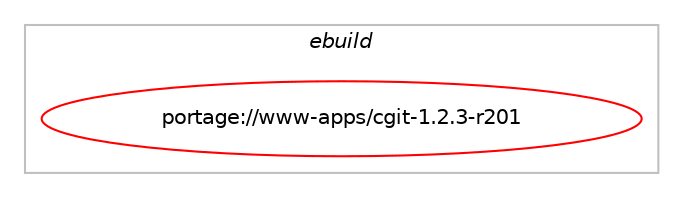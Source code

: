 digraph prolog {

# *************
# Graph options
# *************

newrank=true;
concentrate=true;
compound=true;
graph [rankdir=LR,fontname=Helvetica,fontsize=10,ranksep=1.5];#, ranksep=2.5, nodesep=0.2];
edge  [arrowhead=vee];
node  [fontname=Helvetica,fontsize=10];

# **********
# The ebuild
# **********

subgraph cluster_leftcol {
color=gray;
label=<<i>ebuild</i>>;
id [label="portage://www-apps/cgit-1.2.3-r201", color=red, width=4, href="../www-apps/cgit-1.2.3-r201.svg"];
}

# ****************
# The dependencies
# ****************

subgraph cluster_midcol {
color=gray;
label=<<i>dependencies</i>>;
subgraph cluster_compile {
fillcolor="#eeeeee";
style=filled;
label=<<i>compile</i>>;
# *** BEGIN UNKNOWN DEPENDENCY TYPE (TODO) ***
# id -> equal(use_conditional_group(positive,highlight,portage://www-apps/cgit-1.2.3-r201,[use_conditional_group(positive,python_single_target_python3_10,portage://www-apps/cgit-1.2.3-r201,[package_dependency(portage://www-apps/cgit-1.2.3-r201,install,no,dev-python,pygments,none,[,,],[],[use(enable(python_targets_python3_10),negative)])]),use_conditional_group(positive,python_single_target_python3_11,portage://www-apps/cgit-1.2.3-r201,[package_dependency(portage://www-apps/cgit-1.2.3-r201,install,no,dev-python,pygments,none,[,,],[],[use(enable(python_targets_python3_11),negative)])])]))
# *** END UNKNOWN DEPENDENCY TYPE (TODO) ***

# *** BEGIN UNKNOWN DEPENDENCY TYPE (TODO) ***
# id -> equal(use_conditional_group(positive,lua,portage://www-apps/cgit-1.2.3-r201,[use_conditional_group(positive,lua_single_target_luajit,portage://www-apps/cgit-1.2.3-r201,[package_dependency(portage://www-apps/cgit-1.2.3-r201,install,no,dev-lang,luajit,none,[,,],any_same_slot,[])]),use_conditional_group(positive,lua_single_target_lua5-1,portage://www-apps/cgit-1.2.3-r201,[package_dependency(portage://www-apps/cgit-1.2.3-r201,install,no,dev-lang,lua,none,[,,],[slot(5.1)],[])])]))
# *** END UNKNOWN DEPENDENCY TYPE (TODO) ***

# *** BEGIN UNKNOWN DEPENDENCY TYPE (TODO) ***
# id -> equal(use_conditional_group(positive,python_single_target_python3_10,portage://www-apps/cgit-1.2.3-r201,[package_dependency(portage://www-apps/cgit-1.2.3-r201,install,no,dev-lang,python,none,[,,],[slot(3.10)],[])]))
# *** END UNKNOWN DEPENDENCY TYPE (TODO) ***

# *** BEGIN UNKNOWN DEPENDENCY TYPE (TODO) ***
# id -> equal(use_conditional_group(positive,python_single_target_python3_11,portage://www-apps/cgit-1.2.3-r201,[package_dependency(portage://www-apps/cgit-1.2.3-r201,install,no,dev-lang,python,none,[,,],[slot(3.11)],[])]))
# *** END UNKNOWN DEPENDENCY TYPE (TODO) ***

# *** BEGIN UNKNOWN DEPENDENCY TYPE (TODO) ***
# id -> equal(package_dependency(portage://www-apps/cgit-1.2.3-r201,install,no,acct-group,cgit,none,[,,],[],[]))
# *** END UNKNOWN DEPENDENCY TYPE (TODO) ***

# *** BEGIN UNKNOWN DEPENDENCY TYPE (TODO) ***
# id -> equal(package_dependency(portage://www-apps/cgit-1.2.3-r201,install,no,acct-user,cgit,none,[,,],[],[]))
# *** END UNKNOWN DEPENDENCY TYPE (TODO) ***

# *** BEGIN UNKNOWN DEPENDENCY TYPE (TODO) ***
# id -> equal(package_dependency(portage://www-apps/cgit-1.2.3-r201,install,no,app-admin,webapp-config,none,[,,],[],[]))
# *** END UNKNOWN DEPENDENCY TYPE (TODO) ***

# *** BEGIN UNKNOWN DEPENDENCY TYPE (TODO) ***
# id -> equal(package_dependency(portage://www-apps/cgit-1.2.3-r201,install,no,dev-libs,openssl,none,[,,],[slot(0),equal],[]))
# *** END UNKNOWN DEPENDENCY TYPE (TODO) ***

# *** BEGIN UNKNOWN DEPENDENCY TYPE (TODO) ***
# id -> equal(package_dependency(portage://www-apps/cgit-1.2.3-r201,install,no,dev-vcs,git,none,[,,],[],[]))
# *** END UNKNOWN DEPENDENCY TYPE (TODO) ***

# *** BEGIN UNKNOWN DEPENDENCY TYPE (TODO) ***
# id -> equal(package_dependency(portage://www-apps/cgit-1.2.3-r201,install,no,sys-libs,zlib,none,[,,],[],[]))
# *** END UNKNOWN DEPENDENCY TYPE (TODO) ***

# *** BEGIN UNKNOWN DEPENDENCY TYPE (TODO) ***
# id -> equal(package_dependency(portage://www-apps/cgit-1.2.3-r201,install,no,virtual,httpd-cgi,none,[,,],[],[]))
# *** END UNKNOWN DEPENDENCY TYPE (TODO) ***

}
subgraph cluster_compileandrun {
fillcolor="#eeeeee";
style=filled;
label=<<i>compile and run</i>>;
}
subgraph cluster_run {
fillcolor="#eeeeee";
style=filled;
label=<<i>run</i>>;
# *** BEGIN UNKNOWN DEPENDENCY TYPE (TODO) ***
# id -> equal(use_conditional_group(positive,highlight,portage://www-apps/cgit-1.2.3-r201,[use_conditional_group(positive,python_single_target_python3_10,portage://www-apps/cgit-1.2.3-r201,[package_dependency(portage://www-apps/cgit-1.2.3-r201,run,no,dev-python,pygments,none,[,,],[],[use(enable(python_targets_python3_10),negative)])]),use_conditional_group(positive,python_single_target_python3_11,portage://www-apps/cgit-1.2.3-r201,[package_dependency(portage://www-apps/cgit-1.2.3-r201,run,no,dev-python,pygments,none,[,,],[],[use(enable(python_targets_python3_11),negative)])])]))
# *** END UNKNOWN DEPENDENCY TYPE (TODO) ***

# *** BEGIN UNKNOWN DEPENDENCY TYPE (TODO) ***
# id -> equal(use_conditional_group(positive,lua,portage://www-apps/cgit-1.2.3-r201,[use_conditional_group(positive,lua_single_target_luajit,portage://www-apps/cgit-1.2.3-r201,[package_dependency(portage://www-apps/cgit-1.2.3-r201,run,no,dev-lang,luajit,none,[,,],any_same_slot,[])]),use_conditional_group(positive,lua_single_target_lua5-1,portage://www-apps/cgit-1.2.3-r201,[package_dependency(portage://www-apps/cgit-1.2.3-r201,run,no,dev-lang,lua,none,[,,],[slot(5.1)],[])])]))
# *** END UNKNOWN DEPENDENCY TYPE (TODO) ***

# *** BEGIN UNKNOWN DEPENDENCY TYPE (TODO) ***
# id -> equal(use_conditional_group(positive,python_single_target_python3_10,portage://www-apps/cgit-1.2.3-r201,[package_dependency(portage://www-apps/cgit-1.2.3-r201,run,no,dev-lang,python,none,[,,],[slot(3.10)],[])]))
# *** END UNKNOWN DEPENDENCY TYPE (TODO) ***

# *** BEGIN UNKNOWN DEPENDENCY TYPE (TODO) ***
# id -> equal(use_conditional_group(positive,python_single_target_python3_11,portage://www-apps/cgit-1.2.3-r201,[package_dependency(portage://www-apps/cgit-1.2.3-r201,run,no,dev-lang,python,none,[,,],[slot(3.11)],[])]))
# *** END UNKNOWN DEPENDENCY TYPE (TODO) ***

# *** BEGIN UNKNOWN DEPENDENCY TYPE (TODO) ***
# id -> equal(package_dependency(portage://www-apps/cgit-1.2.3-r201,run,no,acct-group,cgit,none,[,,],[],[]))
# *** END UNKNOWN DEPENDENCY TYPE (TODO) ***

# *** BEGIN UNKNOWN DEPENDENCY TYPE (TODO) ***
# id -> equal(package_dependency(portage://www-apps/cgit-1.2.3-r201,run,no,acct-user,cgit,none,[,,],[],[]))
# *** END UNKNOWN DEPENDENCY TYPE (TODO) ***

# *** BEGIN UNKNOWN DEPENDENCY TYPE (TODO) ***
# id -> equal(package_dependency(portage://www-apps/cgit-1.2.3-r201,run,no,app-admin,webapp-config,none,[,,],[],[]))
# *** END UNKNOWN DEPENDENCY TYPE (TODO) ***

# *** BEGIN UNKNOWN DEPENDENCY TYPE (TODO) ***
# id -> equal(package_dependency(portage://www-apps/cgit-1.2.3-r201,run,no,dev-libs,openssl,none,[,,],[slot(0),equal],[]))
# *** END UNKNOWN DEPENDENCY TYPE (TODO) ***

# *** BEGIN UNKNOWN DEPENDENCY TYPE (TODO) ***
# id -> equal(package_dependency(portage://www-apps/cgit-1.2.3-r201,run,no,dev-vcs,git,none,[,,],[],[]))
# *** END UNKNOWN DEPENDENCY TYPE (TODO) ***

# *** BEGIN UNKNOWN DEPENDENCY TYPE (TODO) ***
# id -> equal(package_dependency(portage://www-apps/cgit-1.2.3-r201,run,no,sys-libs,zlib,none,[,,],[],[]))
# *** END UNKNOWN DEPENDENCY TYPE (TODO) ***

# *** BEGIN UNKNOWN DEPENDENCY TYPE (TODO) ***
# id -> equal(package_dependency(portage://www-apps/cgit-1.2.3-r201,run,no,virtual,httpd-cgi,none,[,,],[],[]))
# *** END UNKNOWN DEPENDENCY TYPE (TODO) ***

}
}

# **************
# The candidates
# **************

subgraph cluster_choices {
rank=same;
color=gray;
label=<<i>candidates</i>>;

}

}
